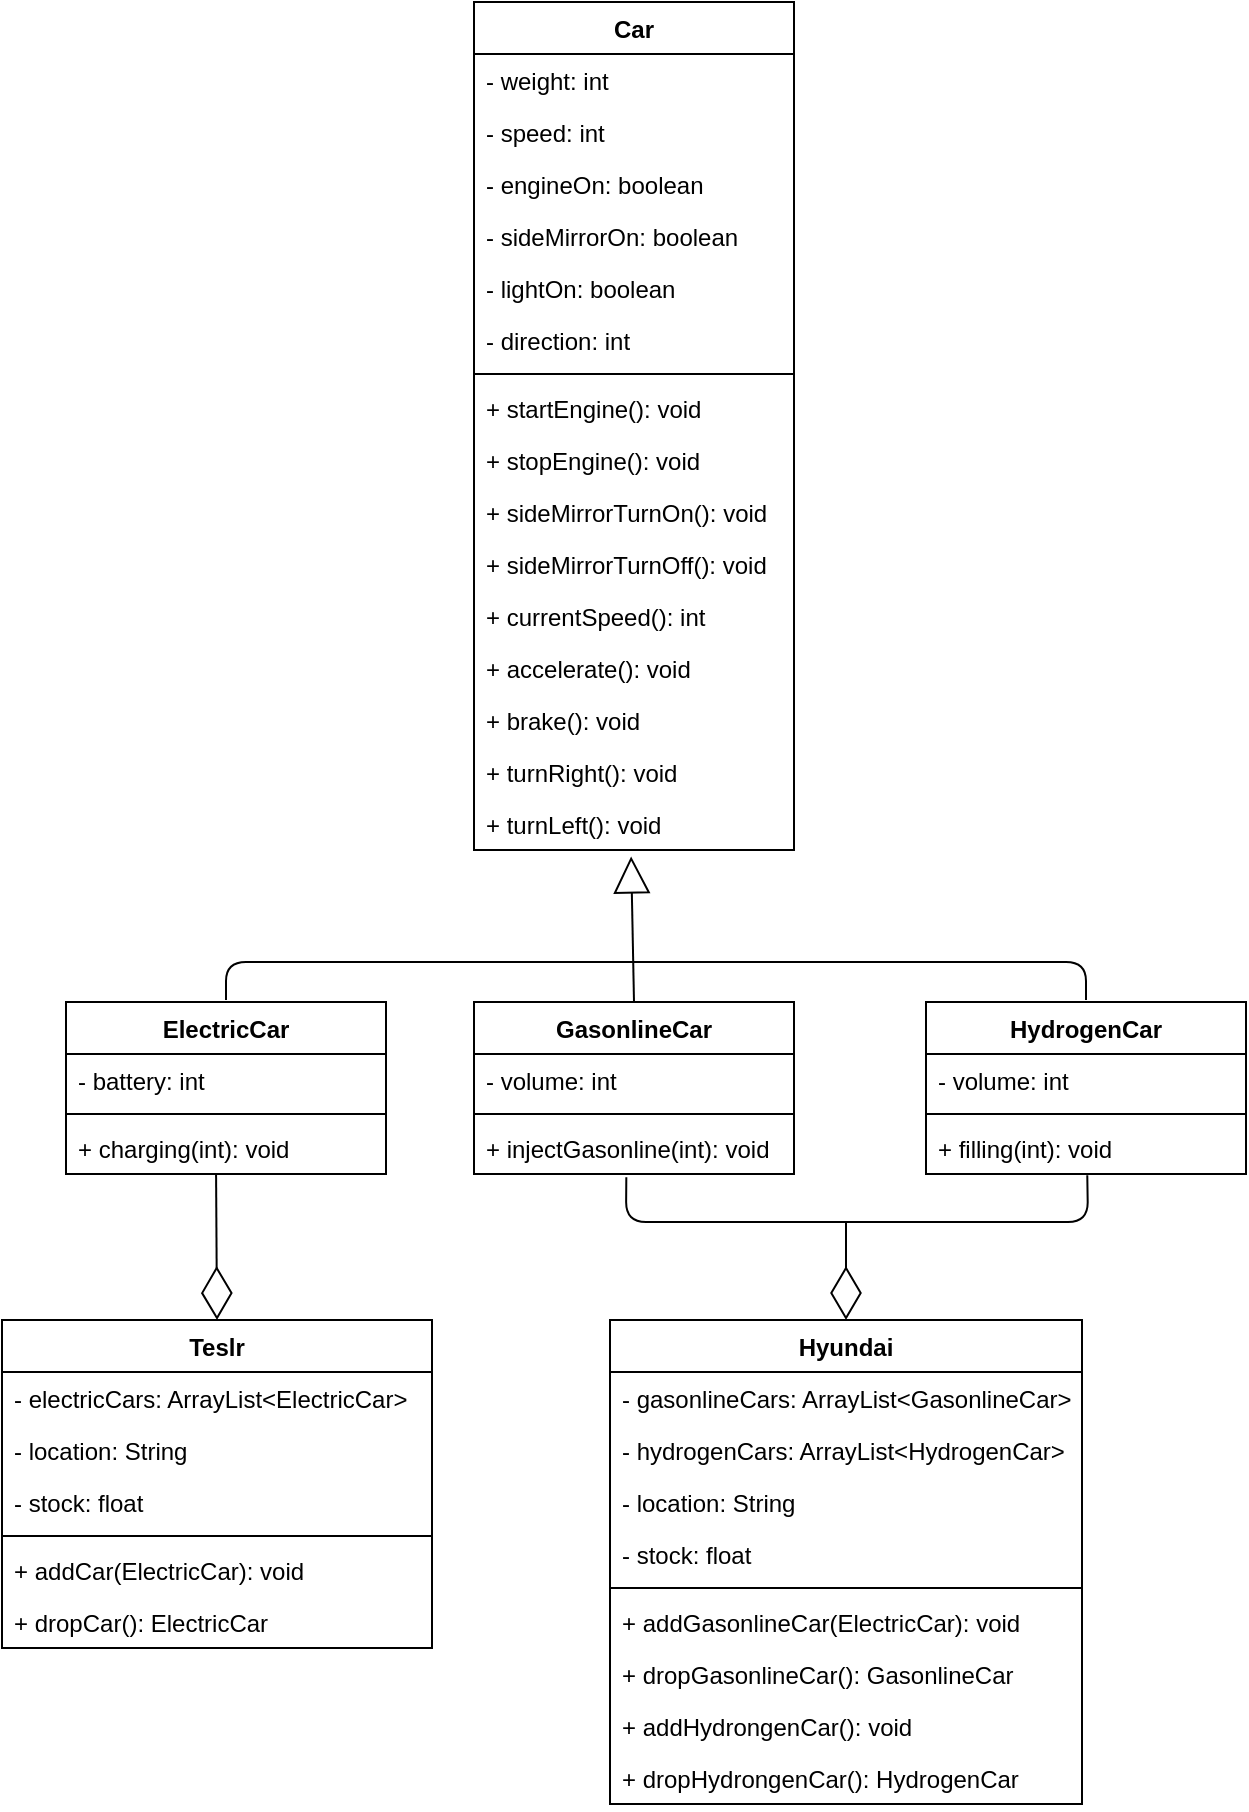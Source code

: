 <mxfile version="17.4.6" type="github">
  <diagram id="C5RBs43oDa-KdzZeNtuy" name="Page-1">
    <mxGraphModel dx="1483" dy="781" grid="1" gridSize="10" guides="1" tooltips="1" connect="1" arrows="1" fold="1" page="1" pageScale="1" pageWidth="827" pageHeight="1169" math="0" shadow="0">
      <root>
        <mxCell id="WIyWlLk6GJQsqaUBKTNV-0" />
        <mxCell id="WIyWlLk6GJQsqaUBKTNV-1" parent="WIyWlLk6GJQsqaUBKTNV-0" />
        <mxCell id="qGJqeF6LjcEUlHx-GQMv-274" value="Car" style="swimlane;fontStyle=1;align=center;verticalAlign=top;childLayout=stackLayout;horizontal=1;startSize=26;horizontalStack=0;resizeParent=1;resizeParentMax=0;resizeLast=0;collapsible=1;marginBottom=0;" vertex="1" parent="WIyWlLk6GJQsqaUBKTNV-1">
          <mxGeometry x="254" y="100" width="160" height="424" as="geometry" />
        </mxCell>
        <mxCell id="qGJqeF6LjcEUlHx-GQMv-275" value="- weight: int&#xa;" style="text;strokeColor=none;fillColor=none;align=left;verticalAlign=top;spacingLeft=4;spacingRight=4;overflow=hidden;rotatable=0;points=[[0,0.5],[1,0.5]];portConstraint=eastwest;" vertex="1" parent="qGJqeF6LjcEUlHx-GQMv-274">
          <mxGeometry y="26" width="160" height="26" as="geometry" />
        </mxCell>
        <mxCell id="qGJqeF6LjcEUlHx-GQMv-276" value="- speed: int&#xa;" style="text;strokeColor=none;fillColor=none;align=left;verticalAlign=top;spacingLeft=4;spacingRight=4;overflow=hidden;rotatable=0;points=[[0,0.5],[1,0.5]];portConstraint=eastwest;" vertex="1" parent="qGJqeF6LjcEUlHx-GQMv-274">
          <mxGeometry y="52" width="160" height="26" as="geometry" />
        </mxCell>
        <mxCell id="qGJqeF6LjcEUlHx-GQMv-277" value="- engineOn: boolean&#xa;" style="text;strokeColor=none;fillColor=none;align=left;verticalAlign=top;spacingLeft=4;spacingRight=4;overflow=hidden;rotatable=0;points=[[0,0.5],[1,0.5]];portConstraint=eastwest;" vertex="1" parent="qGJqeF6LjcEUlHx-GQMv-274">
          <mxGeometry y="78" width="160" height="26" as="geometry" />
        </mxCell>
        <mxCell id="qGJqeF6LjcEUlHx-GQMv-278" value="- sideMirrorOn: boolean&#xa;" style="text;strokeColor=none;fillColor=none;align=left;verticalAlign=top;spacingLeft=4;spacingRight=4;overflow=hidden;rotatable=0;points=[[0,0.5],[1,0.5]];portConstraint=eastwest;" vertex="1" parent="qGJqeF6LjcEUlHx-GQMv-274">
          <mxGeometry y="104" width="160" height="26" as="geometry" />
        </mxCell>
        <mxCell id="qGJqeF6LjcEUlHx-GQMv-279" value="- lightOn: boolean&#xa;" style="text;strokeColor=none;fillColor=none;align=left;verticalAlign=top;spacingLeft=4;spacingRight=4;overflow=hidden;rotatable=0;points=[[0,0.5],[1,0.5]];portConstraint=eastwest;" vertex="1" parent="qGJqeF6LjcEUlHx-GQMv-274">
          <mxGeometry y="130" width="160" height="26" as="geometry" />
        </mxCell>
        <mxCell id="qGJqeF6LjcEUlHx-GQMv-280" value="- direction: int&#xa;" style="text;strokeColor=none;fillColor=none;align=left;verticalAlign=top;spacingLeft=4;spacingRight=4;overflow=hidden;rotatable=0;points=[[0,0.5],[1,0.5]];portConstraint=eastwest;" vertex="1" parent="qGJqeF6LjcEUlHx-GQMv-274">
          <mxGeometry y="156" width="160" height="26" as="geometry" />
        </mxCell>
        <mxCell id="qGJqeF6LjcEUlHx-GQMv-281" value="" style="line;strokeWidth=1;fillColor=none;align=left;verticalAlign=middle;spacingTop=-1;spacingLeft=3;spacingRight=3;rotatable=0;labelPosition=right;points=[];portConstraint=eastwest;" vertex="1" parent="qGJqeF6LjcEUlHx-GQMv-274">
          <mxGeometry y="182" width="160" height="8" as="geometry" />
        </mxCell>
        <mxCell id="qGJqeF6LjcEUlHx-GQMv-282" value="+ startEngine(): void" style="text;strokeColor=none;fillColor=none;align=left;verticalAlign=top;spacingLeft=4;spacingRight=4;overflow=hidden;rotatable=0;points=[[0,0.5],[1,0.5]];portConstraint=eastwest;" vertex="1" parent="qGJqeF6LjcEUlHx-GQMv-274">
          <mxGeometry y="190" width="160" height="26" as="geometry" />
        </mxCell>
        <mxCell id="qGJqeF6LjcEUlHx-GQMv-283" value="+ stopEngine(): void" style="text;strokeColor=none;fillColor=none;align=left;verticalAlign=top;spacingLeft=4;spacingRight=4;overflow=hidden;rotatable=0;points=[[0,0.5],[1,0.5]];portConstraint=eastwest;" vertex="1" parent="qGJqeF6LjcEUlHx-GQMv-274">
          <mxGeometry y="216" width="160" height="26" as="geometry" />
        </mxCell>
        <mxCell id="qGJqeF6LjcEUlHx-GQMv-284" value="+ sideMirrorTurnOn(): void" style="text;strokeColor=none;fillColor=none;align=left;verticalAlign=top;spacingLeft=4;spacingRight=4;overflow=hidden;rotatable=0;points=[[0,0.5],[1,0.5]];portConstraint=eastwest;" vertex="1" parent="qGJqeF6LjcEUlHx-GQMv-274">
          <mxGeometry y="242" width="160" height="26" as="geometry" />
        </mxCell>
        <mxCell id="qGJqeF6LjcEUlHx-GQMv-285" value="+ sideMirrorTurnOff(): void" style="text;strokeColor=none;fillColor=none;align=left;verticalAlign=top;spacingLeft=4;spacingRight=4;overflow=hidden;rotatable=0;points=[[0,0.5],[1,0.5]];portConstraint=eastwest;" vertex="1" parent="qGJqeF6LjcEUlHx-GQMv-274">
          <mxGeometry y="268" width="160" height="26" as="geometry" />
        </mxCell>
        <mxCell id="qGJqeF6LjcEUlHx-GQMv-286" value="+ currentSpeed(): int" style="text;strokeColor=none;fillColor=none;align=left;verticalAlign=top;spacingLeft=4;spacingRight=4;overflow=hidden;rotatable=0;points=[[0,0.5],[1,0.5]];portConstraint=eastwest;" vertex="1" parent="qGJqeF6LjcEUlHx-GQMv-274">
          <mxGeometry y="294" width="160" height="26" as="geometry" />
        </mxCell>
        <mxCell id="qGJqeF6LjcEUlHx-GQMv-287" value="+ accelerate(): void" style="text;strokeColor=none;fillColor=none;align=left;verticalAlign=top;spacingLeft=4;spacingRight=4;overflow=hidden;rotatable=0;points=[[0,0.5],[1,0.5]];portConstraint=eastwest;" vertex="1" parent="qGJqeF6LjcEUlHx-GQMv-274">
          <mxGeometry y="320" width="160" height="26" as="geometry" />
        </mxCell>
        <mxCell id="qGJqeF6LjcEUlHx-GQMv-288" value="+ brake(): void" style="text;strokeColor=none;fillColor=none;align=left;verticalAlign=top;spacingLeft=4;spacingRight=4;overflow=hidden;rotatable=0;points=[[0,0.5],[1,0.5]];portConstraint=eastwest;" vertex="1" parent="qGJqeF6LjcEUlHx-GQMv-274">
          <mxGeometry y="346" width="160" height="26" as="geometry" />
        </mxCell>
        <mxCell id="qGJqeF6LjcEUlHx-GQMv-289" value="+ turnRight(): void" style="text;strokeColor=none;fillColor=none;align=left;verticalAlign=top;spacingLeft=4;spacingRight=4;overflow=hidden;rotatable=0;points=[[0,0.5],[1,0.5]];portConstraint=eastwest;" vertex="1" parent="qGJqeF6LjcEUlHx-GQMv-274">
          <mxGeometry y="372" width="160" height="26" as="geometry" />
        </mxCell>
        <mxCell id="qGJqeF6LjcEUlHx-GQMv-290" value="+ turnLeft(): void" style="text;strokeColor=none;fillColor=none;align=left;verticalAlign=top;spacingLeft=4;spacingRight=4;overflow=hidden;rotatable=0;points=[[0,0.5],[1,0.5]];portConstraint=eastwest;" vertex="1" parent="qGJqeF6LjcEUlHx-GQMv-274">
          <mxGeometry y="398" width="160" height="26" as="geometry" />
        </mxCell>
        <mxCell id="qGJqeF6LjcEUlHx-GQMv-291" value="ElectricCar" style="swimlane;fontStyle=1;align=center;verticalAlign=top;childLayout=stackLayout;horizontal=1;startSize=26;horizontalStack=0;resizeParent=1;resizeParentMax=0;resizeLast=0;collapsible=1;marginBottom=0;" vertex="1" parent="WIyWlLk6GJQsqaUBKTNV-1">
          <mxGeometry x="50" y="600" width="160" height="86" as="geometry" />
        </mxCell>
        <mxCell id="qGJqeF6LjcEUlHx-GQMv-292" value="- battery: int" style="text;strokeColor=none;fillColor=none;align=left;verticalAlign=top;spacingLeft=4;spacingRight=4;overflow=hidden;rotatable=0;points=[[0,0.5],[1,0.5]];portConstraint=eastwest;" vertex="1" parent="qGJqeF6LjcEUlHx-GQMv-291">
          <mxGeometry y="26" width="160" height="26" as="geometry" />
        </mxCell>
        <mxCell id="qGJqeF6LjcEUlHx-GQMv-293" value="" style="line;strokeWidth=1;fillColor=none;align=left;verticalAlign=middle;spacingTop=-1;spacingLeft=3;spacingRight=3;rotatable=0;labelPosition=right;points=[];portConstraint=eastwest;" vertex="1" parent="qGJqeF6LjcEUlHx-GQMv-291">
          <mxGeometry y="52" width="160" height="8" as="geometry" />
        </mxCell>
        <mxCell id="qGJqeF6LjcEUlHx-GQMv-294" value="+ charging(int): void" style="text;strokeColor=none;fillColor=none;align=left;verticalAlign=top;spacingLeft=4;spacingRight=4;overflow=hidden;rotatable=0;points=[[0,0.5],[1,0.5]];portConstraint=eastwest;" vertex="1" parent="qGJqeF6LjcEUlHx-GQMv-291">
          <mxGeometry y="60" width="160" height="26" as="geometry" />
        </mxCell>
        <mxCell id="qGJqeF6LjcEUlHx-GQMv-295" value="GasonlineCar" style="swimlane;fontStyle=1;align=center;verticalAlign=top;childLayout=stackLayout;horizontal=1;startSize=26;horizontalStack=0;resizeParent=1;resizeParentMax=0;resizeLast=0;collapsible=1;marginBottom=0;" vertex="1" parent="WIyWlLk6GJQsqaUBKTNV-1">
          <mxGeometry x="254" y="600" width="160" height="86" as="geometry" />
        </mxCell>
        <mxCell id="qGJqeF6LjcEUlHx-GQMv-296" value="- volume: int" style="text;strokeColor=none;fillColor=none;align=left;verticalAlign=top;spacingLeft=4;spacingRight=4;overflow=hidden;rotatable=0;points=[[0,0.5],[1,0.5]];portConstraint=eastwest;" vertex="1" parent="qGJqeF6LjcEUlHx-GQMv-295">
          <mxGeometry y="26" width="160" height="26" as="geometry" />
        </mxCell>
        <mxCell id="qGJqeF6LjcEUlHx-GQMv-297" value="" style="line;strokeWidth=1;fillColor=none;align=left;verticalAlign=middle;spacingTop=-1;spacingLeft=3;spacingRight=3;rotatable=0;labelPosition=right;points=[];portConstraint=eastwest;" vertex="1" parent="qGJqeF6LjcEUlHx-GQMv-295">
          <mxGeometry y="52" width="160" height="8" as="geometry" />
        </mxCell>
        <mxCell id="qGJqeF6LjcEUlHx-GQMv-298" value="+ injectGasonline(int): void" style="text;strokeColor=none;fillColor=none;align=left;verticalAlign=top;spacingLeft=4;spacingRight=4;overflow=hidden;rotatable=0;points=[[0,0.5],[1,0.5]];portConstraint=eastwest;" vertex="1" parent="qGJqeF6LjcEUlHx-GQMv-295">
          <mxGeometry y="60" width="160" height="26" as="geometry" />
        </mxCell>
        <mxCell id="qGJqeF6LjcEUlHx-GQMv-299" value="HydrogenCar" style="swimlane;fontStyle=1;align=center;verticalAlign=top;childLayout=stackLayout;horizontal=1;startSize=26;horizontalStack=0;resizeParent=1;resizeParentMax=0;resizeLast=0;collapsible=1;marginBottom=0;" vertex="1" parent="WIyWlLk6GJQsqaUBKTNV-1">
          <mxGeometry x="480" y="600" width="160" height="86" as="geometry" />
        </mxCell>
        <mxCell id="qGJqeF6LjcEUlHx-GQMv-300" value="- volume: int" style="text;strokeColor=none;fillColor=none;align=left;verticalAlign=top;spacingLeft=4;spacingRight=4;overflow=hidden;rotatable=0;points=[[0,0.5],[1,0.5]];portConstraint=eastwest;" vertex="1" parent="qGJqeF6LjcEUlHx-GQMv-299">
          <mxGeometry y="26" width="160" height="26" as="geometry" />
        </mxCell>
        <mxCell id="qGJqeF6LjcEUlHx-GQMv-301" value="" style="line;strokeWidth=1;fillColor=none;align=left;verticalAlign=middle;spacingTop=-1;spacingLeft=3;spacingRight=3;rotatable=0;labelPosition=right;points=[];portConstraint=eastwest;" vertex="1" parent="qGJqeF6LjcEUlHx-GQMv-299">
          <mxGeometry y="52" width="160" height="8" as="geometry" />
        </mxCell>
        <mxCell id="qGJqeF6LjcEUlHx-GQMv-302" value="+ filling(int): void" style="text;strokeColor=none;fillColor=none;align=left;verticalAlign=top;spacingLeft=4;spacingRight=4;overflow=hidden;rotatable=0;points=[[0,0.5],[1,0.5]];portConstraint=eastwest;" vertex="1" parent="qGJqeF6LjcEUlHx-GQMv-299">
          <mxGeometry y="60" width="160" height="26" as="geometry" />
        </mxCell>
        <mxCell id="qGJqeF6LjcEUlHx-GQMv-303" value="" style="endArrow=block;endSize=16;endFill=0;html=1;exitX=0.5;exitY=0;exitDx=0;exitDy=0;entryX=0.491;entryY=1.123;entryDx=0;entryDy=0;entryPerimeter=0;" edge="1" parent="WIyWlLk6GJQsqaUBKTNV-1" source="qGJqeF6LjcEUlHx-GQMv-295" target="qGJqeF6LjcEUlHx-GQMv-290">
          <mxGeometry width="160" relative="1" as="geometry">
            <mxPoint x="140" y="610" as="sourcePoint" />
            <mxPoint x="292.48" y="534.182" as="targetPoint" />
          </mxGeometry>
        </mxCell>
        <mxCell id="qGJqeF6LjcEUlHx-GQMv-304" value="Teslr" style="swimlane;fontStyle=1;align=center;verticalAlign=top;childLayout=stackLayout;horizontal=1;startSize=26;horizontalStack=0;resizeParent=1;resizeParentMax=0;resizeLast=0;collapsible=1;marginBottom=0;" vertex="1" parent="WIyWlLk6GJQsqaUBKTNV-1">
          <mxGeometry x="18" y="759" width="215" height="164" as="geometry" />
        </mxCell>
        <mxCell id="qGJqeF6LjcEUlHx-GQMv-305" value="- electricCars: ArrayList&lt;ElectricCar&gt;" style="text;strokeColor=none;fillColor=none;align=left;verticalAlign=top;spacingLeft=4;spacingRight=4;overflow=hidden;rotatable=0;points=[[0,0.5],[1,0.5]];portConstraint=eastwest;" vertex="1" parent="qGJqeF6LjcEUlHx-GQMv-304">
          <mxGeometry y="26" width="215" height="26" as="geometry" />
        </mxCell>
        <mxCell id="qGJqeF6LjcEUlHx-GQMv-306" value="- location: String" style="text;strokeColor=none;fillColor=none;align=left;verticalAlign=top;spacingLeft=4;spacingRight=4;overflow=hidden;rotatable=0;points=[[0,0.5],[1,0.5]];portConstraint=eastwest;" vertex="1" parent="qGJqeF6LjcEUlHx-GQMv-304">
          <mxGeometry y="52" width="215" height="26" as="geometry" />
        </mxCell>
        <mxCell id="qGJqeF6LjcEUlHx-GQMv-307" value="- stock: float" style="text;strokeColor=none;fillColor=none;align=left;verticalAlign=top;spacingLeft=4;spacingRight=4;overflow=hidden;rotatable=0;points=[[0,0.5],[1,0.5]];portConstraint=eastwest;" vertex="1" parent="qGJqeF6LjcEUlHx-GQMv-304">
          <mxGeometry y="78" width="215" height="26" as="geometry" />
        </mxCell>
        <mxCell id="qGJqeF6LjcEUlHx-GQMv-308" value="" style="line;strokeWidth=1;fillColor=none;align=left;verticalAlign=middle;spacingTop=-1;spacingLeft=3;spacingRight=3;rotatable=0;labelPosition=right;points=[];portConstraint=eastwest;" vertex="1" parent="qGJqeF6LjcEUlHx-GQMv-304">
          <mxGeometry y="104" width="215" height="8" as="geometry" />
        </mxCell>
        <mxCell id="qGJqeF6LjcEUlHx-GQMv-309" value="+ addCar(ElectricCar): void" style="text;strokeColor=none;fillColor=none;align=left;verticalAlign=top;spacingLeft=4;spacingRight=4;overflow=hidden;rotatable=0;points=[[0,0.5],[1,0.5]];portConstraint=eastwest;" vertex="1" parent="qGJqeF6LjcEUlHx-GQMv-304">
          <mxGeometry y="112" width="215" height="26" as="geometry" />
        </mxCell>
        <mxCell id="qGJqeF6LjcEUlHx-GQMv-310" value="+ dropCar(): ElectricCar" style="text;strokeColor=none;fillColor=none;align=left;verticalAlign=top;spacingLeft=4;spacingRight=4;overflow=hidden;rotatable=0;points=[[0,0.5],[1,0.5]];portConstraint=eastwest;" vertex="1" parent="qGJqeF6LjcEUlHx-GQMv-304">
          <mxGeometry y="138" width="215" height="26" as="geometry" />
        </mxCell>
        <mxCell id="qGJqeF6LjcEUlHx-GQMv-311" value="" style="endArrow=diamondThin;endFill=0;endSize=24;html=1;exitX=0.469;exitY=1.021;exitDx=0;exitDy=0;exitPerimeter=0;entryX=0.5;entryY=0;entryDx=0;entryDy=0;" edge="1" parent="WIyWlLk6GJQsqaUBKTNV-1" source="qGJqeF6LjcEUlHx-GQMv-294" target="qGJqeF6LjcEUlHx-GQMv-304">
          <mxGeometry width="160" relative="1" as="geometry">
            <mxPoint x="10" y="530" as="sourcePoint" />
            <mxPoint x="170" y="530" as="targetPoint" />
          </mxGeometry>
        </mxCell>
        <mxCell id="qGJqeF6LjcEUlHx-GQMv-312" value="" style="endArrow=none;html=1;exitX=0.5;exitY=0;exitDx=0;exitDy=0;entryX=0.5;entryY=0;entryDx=0;entryDy=0;" edge="1" parent="WIyWlLk6GJQsqaUBKTNV-1">
          <mxGeometry width="50" height="50" relative="1" as="geometry">
            <mxPoint x="130" y="599" as="sourcePoint" />
            <mxPoint x="560" y="599" as="targetPoint" />
            <Array as="points">
              <mxPoint x="130" y="580" />
              <mxPoint x="560" y="580" />
            </Array>
          </mxGeometry>
        </mxCell>
        <mxCell id="qGJqeF6LjcEUlHx-GQMv-313" value="Hyundai" style="swimlane;fontStyle=1;align=center;verticalAlign=top;childLayout=stackLayout;horizontal=1;startSize=26;horizontalStack=0;resizeParent=1;resizeParentMax=0;resizeLast=0;collapsible=1;marginBottom=0;" vertex="1" parent="WIyWlLk6GJQsqaUBKTNV-1">
          <mxGeometry x="322" y="759" width="236" height="242" as="geometry" />
        </mxCell>
        <mxCell id="qGJqeF6LjcEUlHx-GQMv-314" value="- gasonlineCars: ArrayList&lt;GasonlineCar&gt;" style="text;strokeColor=none;fillColor=none;align=left;verticalAlign=top;spacingLeft=4;spacingRight=4;overflow=hidden;rotatable=0;points=[[0,0.5],[1,0.5]];portConstraint=eastwest;" vertex="1" parent="qGJqeF6LjcEUlHx-GQMv-313">
          <mxGeometry y="26" width="236" height="26" as="geometry" />
        </mxCell>
        <mxCell id="qGJqeF6LjcEUlHx-GQMv-315" value="- hydrogenCars: ArrayList&lt;HydrogenCar&gt;" style="text;strokeColor=none;fillColor=none;align=left;verticalAlign=top;spacingLeft=4;spacingRight=4;overflow=hidden;rotatable=0;points=[[0,0.5],[1,0.5]];portConstraint=eastwest;" vertex="1" parent="qGJqeF6LjcEUlHx-GQMv-313">
          <mxGeometry y="52" width="236" height="26" as="geometry" />
        </mxCell>
        <mxCell id="qGJqeF6LjcEUlHx-GQMv-316" value="- location: String" style="text;strokeColor=none;fillColor=none;align=left;verticalAlign=top;spacingLeft=4;spacingRight=4;overflow=hidden;rotatable=0;points=[[0,0.5],[1,0.5]];portConstraint=eastwest;" vertex="1" parent="qGJqeF6LjcEUlHx-GQMv-313">
          <mxGeometry y="78" width="236" height="26" as="geometry" />
        </mxCell>
        <mxCell id="qGJqeF6LjcEUlHx-GQMv-317" value="- stock: float" style="text;strokeColor=none;fillColor=none;align=left;verticalAlign=top;spacingLeft=4;spacingRight=4;overflow=hidden;rotatable=0;points=[[0,0.5],[1,0.5]];portConstraint=eastwest;" vertex="1" parent="qGJqeF6LjcEUlHx-GQMv-313">
          <mxGeometry y="104" width="236" height="26" as="geometry" />
        </mxCell>
        <mxCell id="qGJqeF6LjcEUlHx-GQMv-318" value="" style="line;strokeWidth=1;fillColor=none;align=left;verticalAlign=middle;spacingTop=-1;spacingLeft=3;spacingRight=3;rotatable=0;labelPosition=right;points=[];portConstraint=eastwest;" vertex="1" parent="qGJqeF6LjcEUlHx-GQMv-313">
          <mxGeometry y="130" width="236" height="8" as="geometry" />
        </mxCell>
        <mxCell id="qGJqeF6LjcEUlHx-GQMv-319" value="+ addGasonlineCar(ElectricCar): void" style="text;strokeColor=none;fillColor=none;align=left;verticalAlign=top;spacingLeft=4;spacingRight=4;overflow=hidden;rotatable=0;points=[[0,0.5],[1,0.5]];portConstraint=eastwest;" vertex="1" parent="qGJqeF6LjcEUlHx-GQMv-313">
          <mxGeometry y="138" width="236" height="26" as="geometry" />
        </mxCell>
        <mxCell id="qGJqeF6LjcEUlHx-GQMv-320" value="+ dropGasonlineCar(): GasonlineCar" style="text;strokeColor=none;fillColor=none;align=left;verticalAlign=top;spacingLeft=4;spacingRight=4;overflow=hidden;rotatable=0;points=[[0,0.5],[1,0.5]];portConstraint=eastwest;" vertex="1" parent="qGJqeF6LjcEUlHx-GQMv-313">
          <mxGeometry y="164" width="236" height="26" as="geometry" />
        </mxCell>
        <mxCell id="qGJqeF6LjcEUlHx-GQMv-321" value="+ addHydrongenCar(): void" style="text;strokeColor=none;fillColor=none;align=left;verticalAlign=top;spacingLeft=4;spacingRight=4;overflow=hidden;rotatable=0;points=[[0,0.5],[1,0.5]];portConstraint=eastwest;" vertex="1" parent="qGJqeF6LjcEUlHx-GQMv-313">
          <mxGeometry y="190" width="236" height="26" as="geometry" />
        </mxCell>
        <mxCell id="qGJqeF6LjcEUlHx-GQMv-322" value="+ dropHydrongenCar(): HydrogenCar" style="text;strokeColor=none;fillColor=none;align=left;verticalAlign=top;spacingLeft=4;spacingRight=4;overflow=hidden;rotatable=0;points=[[0,0.5],[1,0.5]];portConstraint=eastwest;" vertex="1" parent="qGJqeF6LjcEUlHx-GQMv-313">
          <mxGeometry y="216" width="236" height="26" as="geometry" />
        </mxCell>
        <mxCell id="qGJqeF6LjcEUlHx-GQMv-323" value="" style="endArrow=none;html=1;entryX=0.504;entryY=1.026;entryDx=0;entryDy=0;entryPerimeter=0;" edge="1" parent="WIyWlLk6GJQsqaUBKTNV-1" target="qGJqeF6LjcEUlHx-GQMv-302">
          <mxGeometry width="50" height="50" relative="1" as="geometry">
            <mxPoint x="440" y="710" as="sourcePoint" />
            <mxPoint x="470" y="740" as="targetPoint" />
            <Array as="points">
              <mxPoint x="561" y="710" />
            </Array>
          </mxGeometry>
        </mxCell>
        <mxCell id="qGJqeF6LjcEUlHx-GQMv-324" value="" style="endArrow=none;html=1;exitX=0.476;exitY=1.141;exitDx=0;exitDy=0;exitPerimeter=0;" edge="1" parent="WIyWlLk6GJQsqaUBKTNV-1">
          <mxGeometry width="50" height="50" relative="1" as="geometry">
            <mxPoint x="330.16" y="687.666" as="sourcePoint" />
            <mxPoint x="440" y="710" as="targetPoint" />
            <Array as="points">
              <mxPoint x="330" y="710" />
            </Array>
          </mxGeometry>
        </mxCell>
        <mxCell id="qGJqeF6LjcEUlHx-GQMv-325" value="" style="endArrow=diamondThin;endFill=0;endSize=24;html=1;entryX=0.5;entryY=0;entryDx=0;entryDy=0;" edge="1" parent="WIyWlLk6GJQsqaUBKTNV-1" target="qGJqeF6LjcEUlHx-GQMv-313">
          <mxGeometry width="160" relative="1" as="geometry">
            <mxPoint x="440" y="710" as="sourcePoint" />
            <mxPoint x="135.5" y="769" as="targetPoint" />
          </mxGeometry>
        </mxCell>
      </root>
    </mxGraphModel>
  </diagram>
</mxfile>
